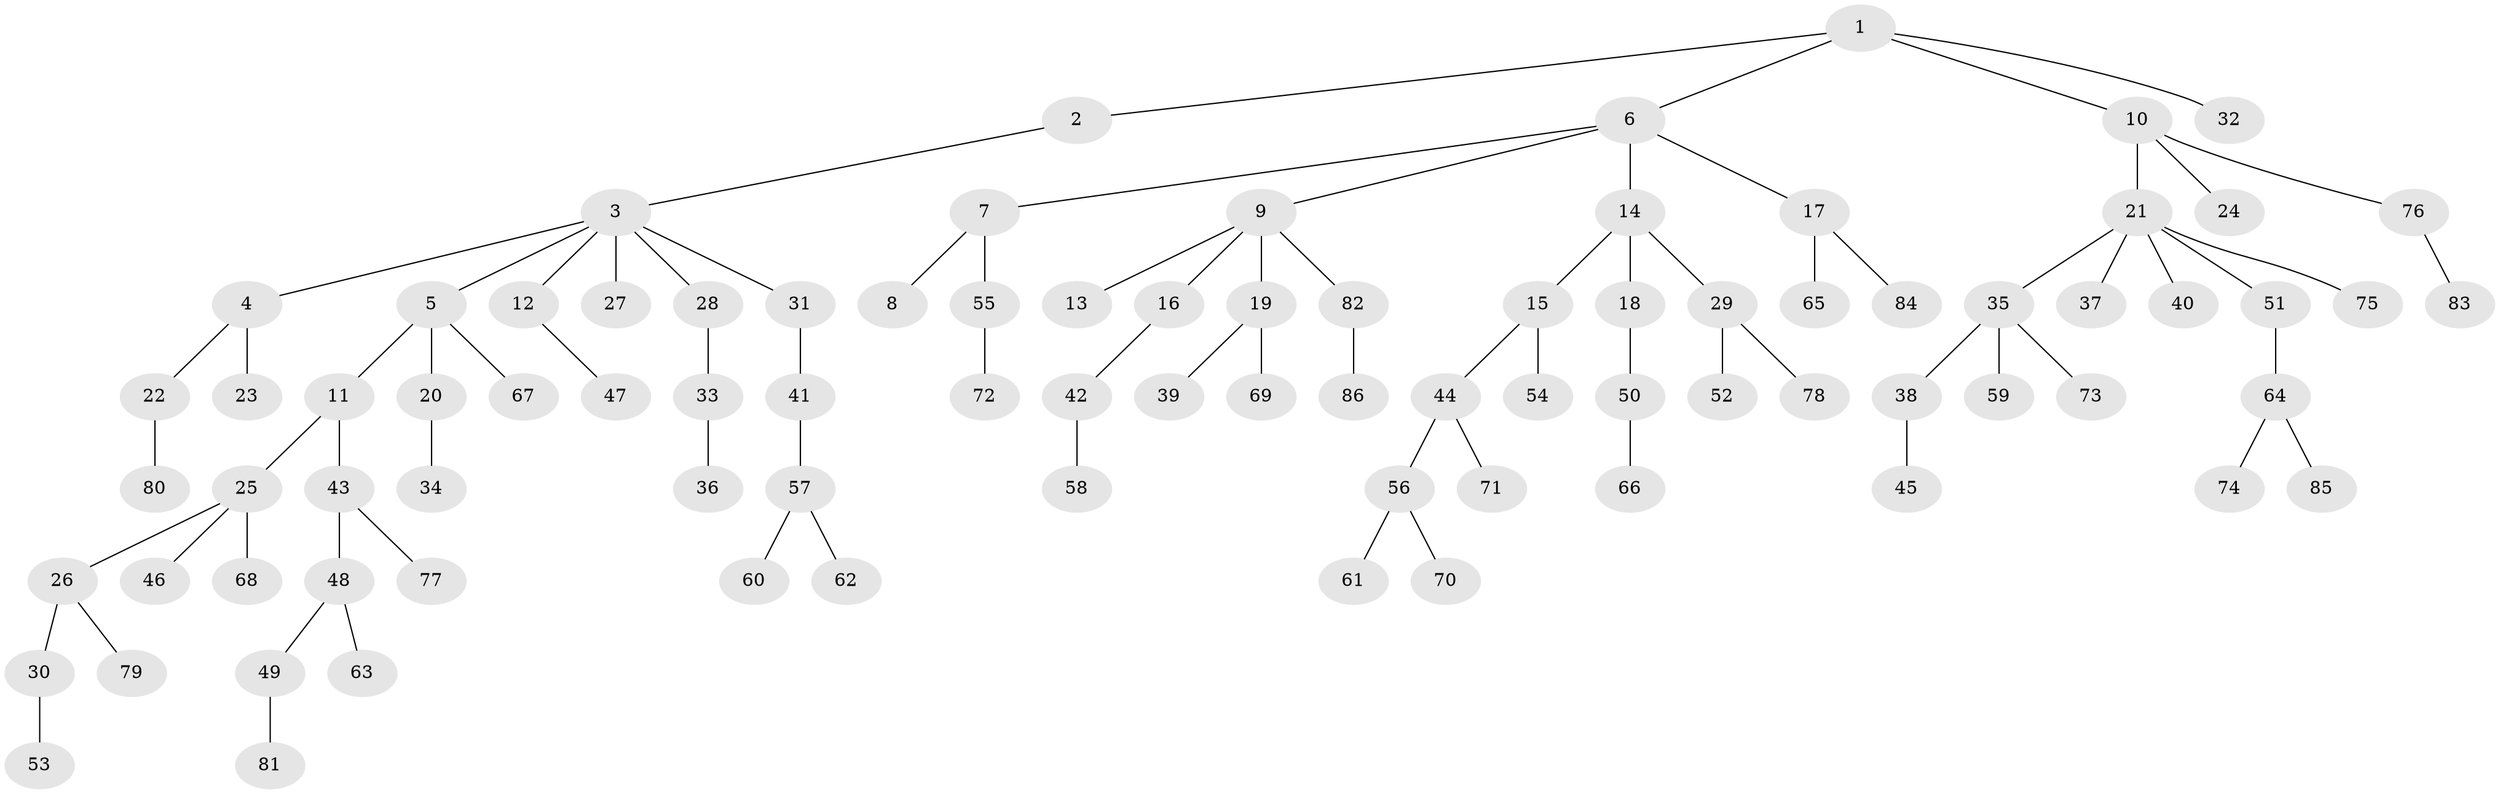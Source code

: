 // Generated by graph-tools (version 1.1) at 2025/26/03/09/25 03:26:23]
// undirected, 86 vertices, 85 edges
graph export_dot {
graph [start="1"]
  node [color=gray90,style=filled];
  1;
  2;
  3;
  4;
  5;
  6;
  7;
  8;
  9;
  10;
  11;
  12;
  13;
  14;
  15;
  16;
  17;
  18;
  19;
  20;
  21;
  22;
  23;
  24;
  25;
  26;
  27;
  28;
  29;
  30;
  31;
  32;
  33;
  34;
  35;
  36;
  37;
  38;
  39;
  40;
  41;
  42;
  43;
  44;
  45;
  46;
  47;
  48;
  49;
  50;
  51;
  52;
  53;
  54;
  55;
  56;
  57;
  58;
  59;
  60;
  61;
  62;
  63;
  64;
  65;
  66;
  67;
  68;
  69;
  70;
  71;
  72;
  73;
  74;
  75;
  76;
  77;
  78;
  79;
  80;
  81;
  82;
  83;
  84;
  85;
  86;
  1 -- 2;
  1 -- 6;
  1 -- 10;
  1 -- 32;
  2 -- 3;
  3 -- 4;
  3 -- 5;
  3 -- 12;
  3 -- 27;
  3 -- 28;
  3 -- 31;
  4 -- 22;
  4 -- 23;
  5 -- 11;
  5 -- 20;
  5 -- 67;
  6 -- 7;
  6 -- 9;
  6 -- 14;
  6 -- 17;
  7 -- 8;
  7 -- 55;
  9 -- 13;
  9 -- 16;
  9 -- 19;
  9 -- 82;
  10 -- 21;
  10 -- 24;
  10 -- 76;
  11 -- 25;
  11 -- 43;
  12 -- 47;
  14 -- 15;
  14 -- 18;
  14 -- 29;
  15 -- 44;
  15 -- 54;
  16 -- 42;
  17 -- 65;
  17 -- 84;
  18 -- 50;
  19 -- 39;
  19 -- 69;
  20 -- 34;
  21 -- 35;
  21 -- 37;
  21 -- 40;
  21 -- 51;
  21 -- 75;
  22 -- 80;
  25 -- 26;
  25 -- 46;
  25 -- 68;
  26 -- 30;
  26 -- 79;
  28 -- 33;
  29 -- 52;
  29 -- 78;
  30 -- 53;
  31 -- 41;
  33 -- 36;
  35 -- 38;
  35 -- 59;
  35 -- 73;
  38 -- 45;
  41 -- 57;
  42 -- 58;
  43 -- 48;
  43 -- 77;
  44 -- 56;
  44 -- 71;
  48 -- 49;
  48 -- 63;
  49 -- 81;
  50 -- 66;
  51 -- 64;
  55 -- 72;
  56 -- 61;
  56 -- 70;
  57 -- 60;
  57 -- 62;
  64 -- 74;
  64 -- 85;
  76 -- 83;
  82 -- 86;
}
